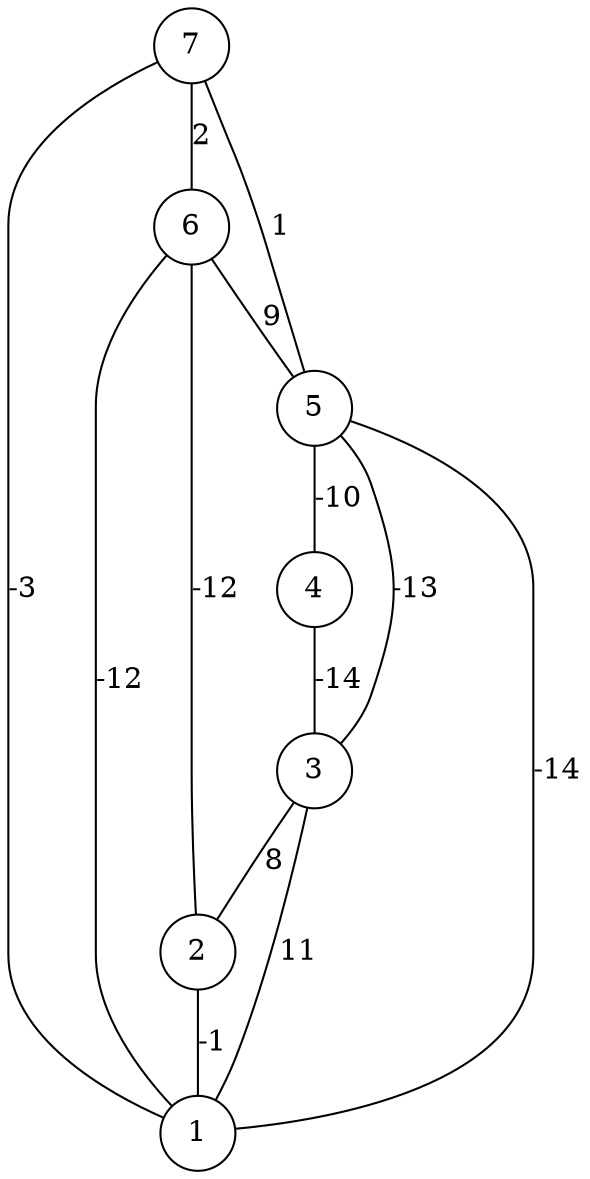 graph { 
	 fontname="Helvetica,Arial,sans-serif" 
	 node [shape = circle]; 
	 7 -- 1 [label = "-3"];
	 7 -- 5 [label = "1"];
	 7 -- 6 [label = "2"];
	 6 -- 1 [label = "-12"];
	 6 -- 2 [label = "-12"];
	 6 -- 5 [label = "9"];
	 5 -- 1 [label = "-14"];
	 5 -- 3 [label = "-13"];
	 5 -- 4 [label = "-10"];
	 4 -- 3 [label = "-14"];
	 3 -- 1 [label = "11"];
	 3 -- 2 [label = "8"];
	 2 -- 1 [label = "-1"];
	 1;
	 2;
	 3;
	 4;
	 5;
	 6;
	 7;
}

